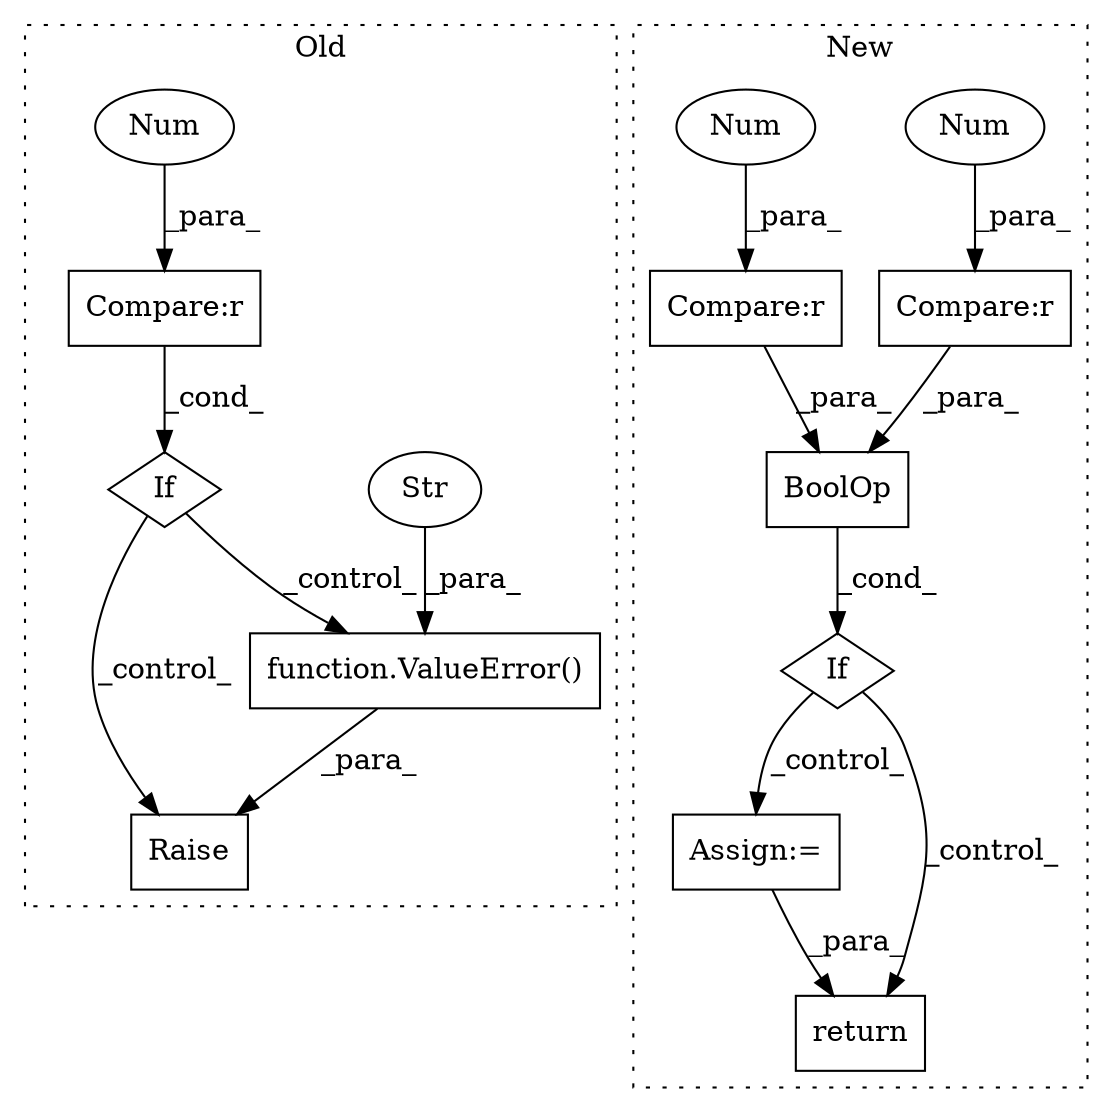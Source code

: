 digraph G {
subgraph cluster0 {
1 [label="function.ValueError()" a="75" s="1796,1824" l="11,1" shape="box"];
3 [label="Raise" a="91" s="1790" l="6" shape="box"];
4 [label="Str" a="66" s="1807" l="17" shape="ellipse"];
6 [label="If" a="96" s="1726" l="3" shape="diamond"];
7 [label="Compare:r" a="40" s="1753" l="23" shape="box"];
10 [label="Num" a="76" s="1775" l="1" shape="ellipse"];
label = "Old";
style="dotted";
}
subgraph cluster1 {
2 [label="BoolOp" a="72" s="1844" l="31" shape="box"];
5 [label="If" a="96" s="1841" l="3" shape="diamond"];
8 [label="Compare:r" a="40" s="1844" l="12" shape="box"];
9 [label="Compare:r" a="40" s="1860" l="15" shape="box"];
11 [label="Num" a="76" s="1874" l="1" shape="ellipse"];
12 [label="Num" a="76" s="1855" l="1" shape="ellipse"];
13 [label="Assign:=" a="68" s="1967" l="3" shape="box"];
14 [label="return" a="93" s="2356" l="7" shape="box"];
label = "New";
style="dotted";
}
1 -> 3 [label="_para_"];
2 -> 5 [label="_cond_"];
4 -> 1 [label="_para_"];
5 -> 13 [label="_control_"];
5 -> 14 [label="_control_"];
6 -> 3 [label="_control_"];
6 -> 1 [label="_control_"];
7 -> 6 [label="_cond_"];
8 -> 2 [label="_para_"];
9 -> 2 [label="_para_"];
10 -> 7 [label="_para_"];
11 -> 9 [label="_para_"];
12 -> 8 [label="_para_"];
13 -> 14 [label="_para_"];
}